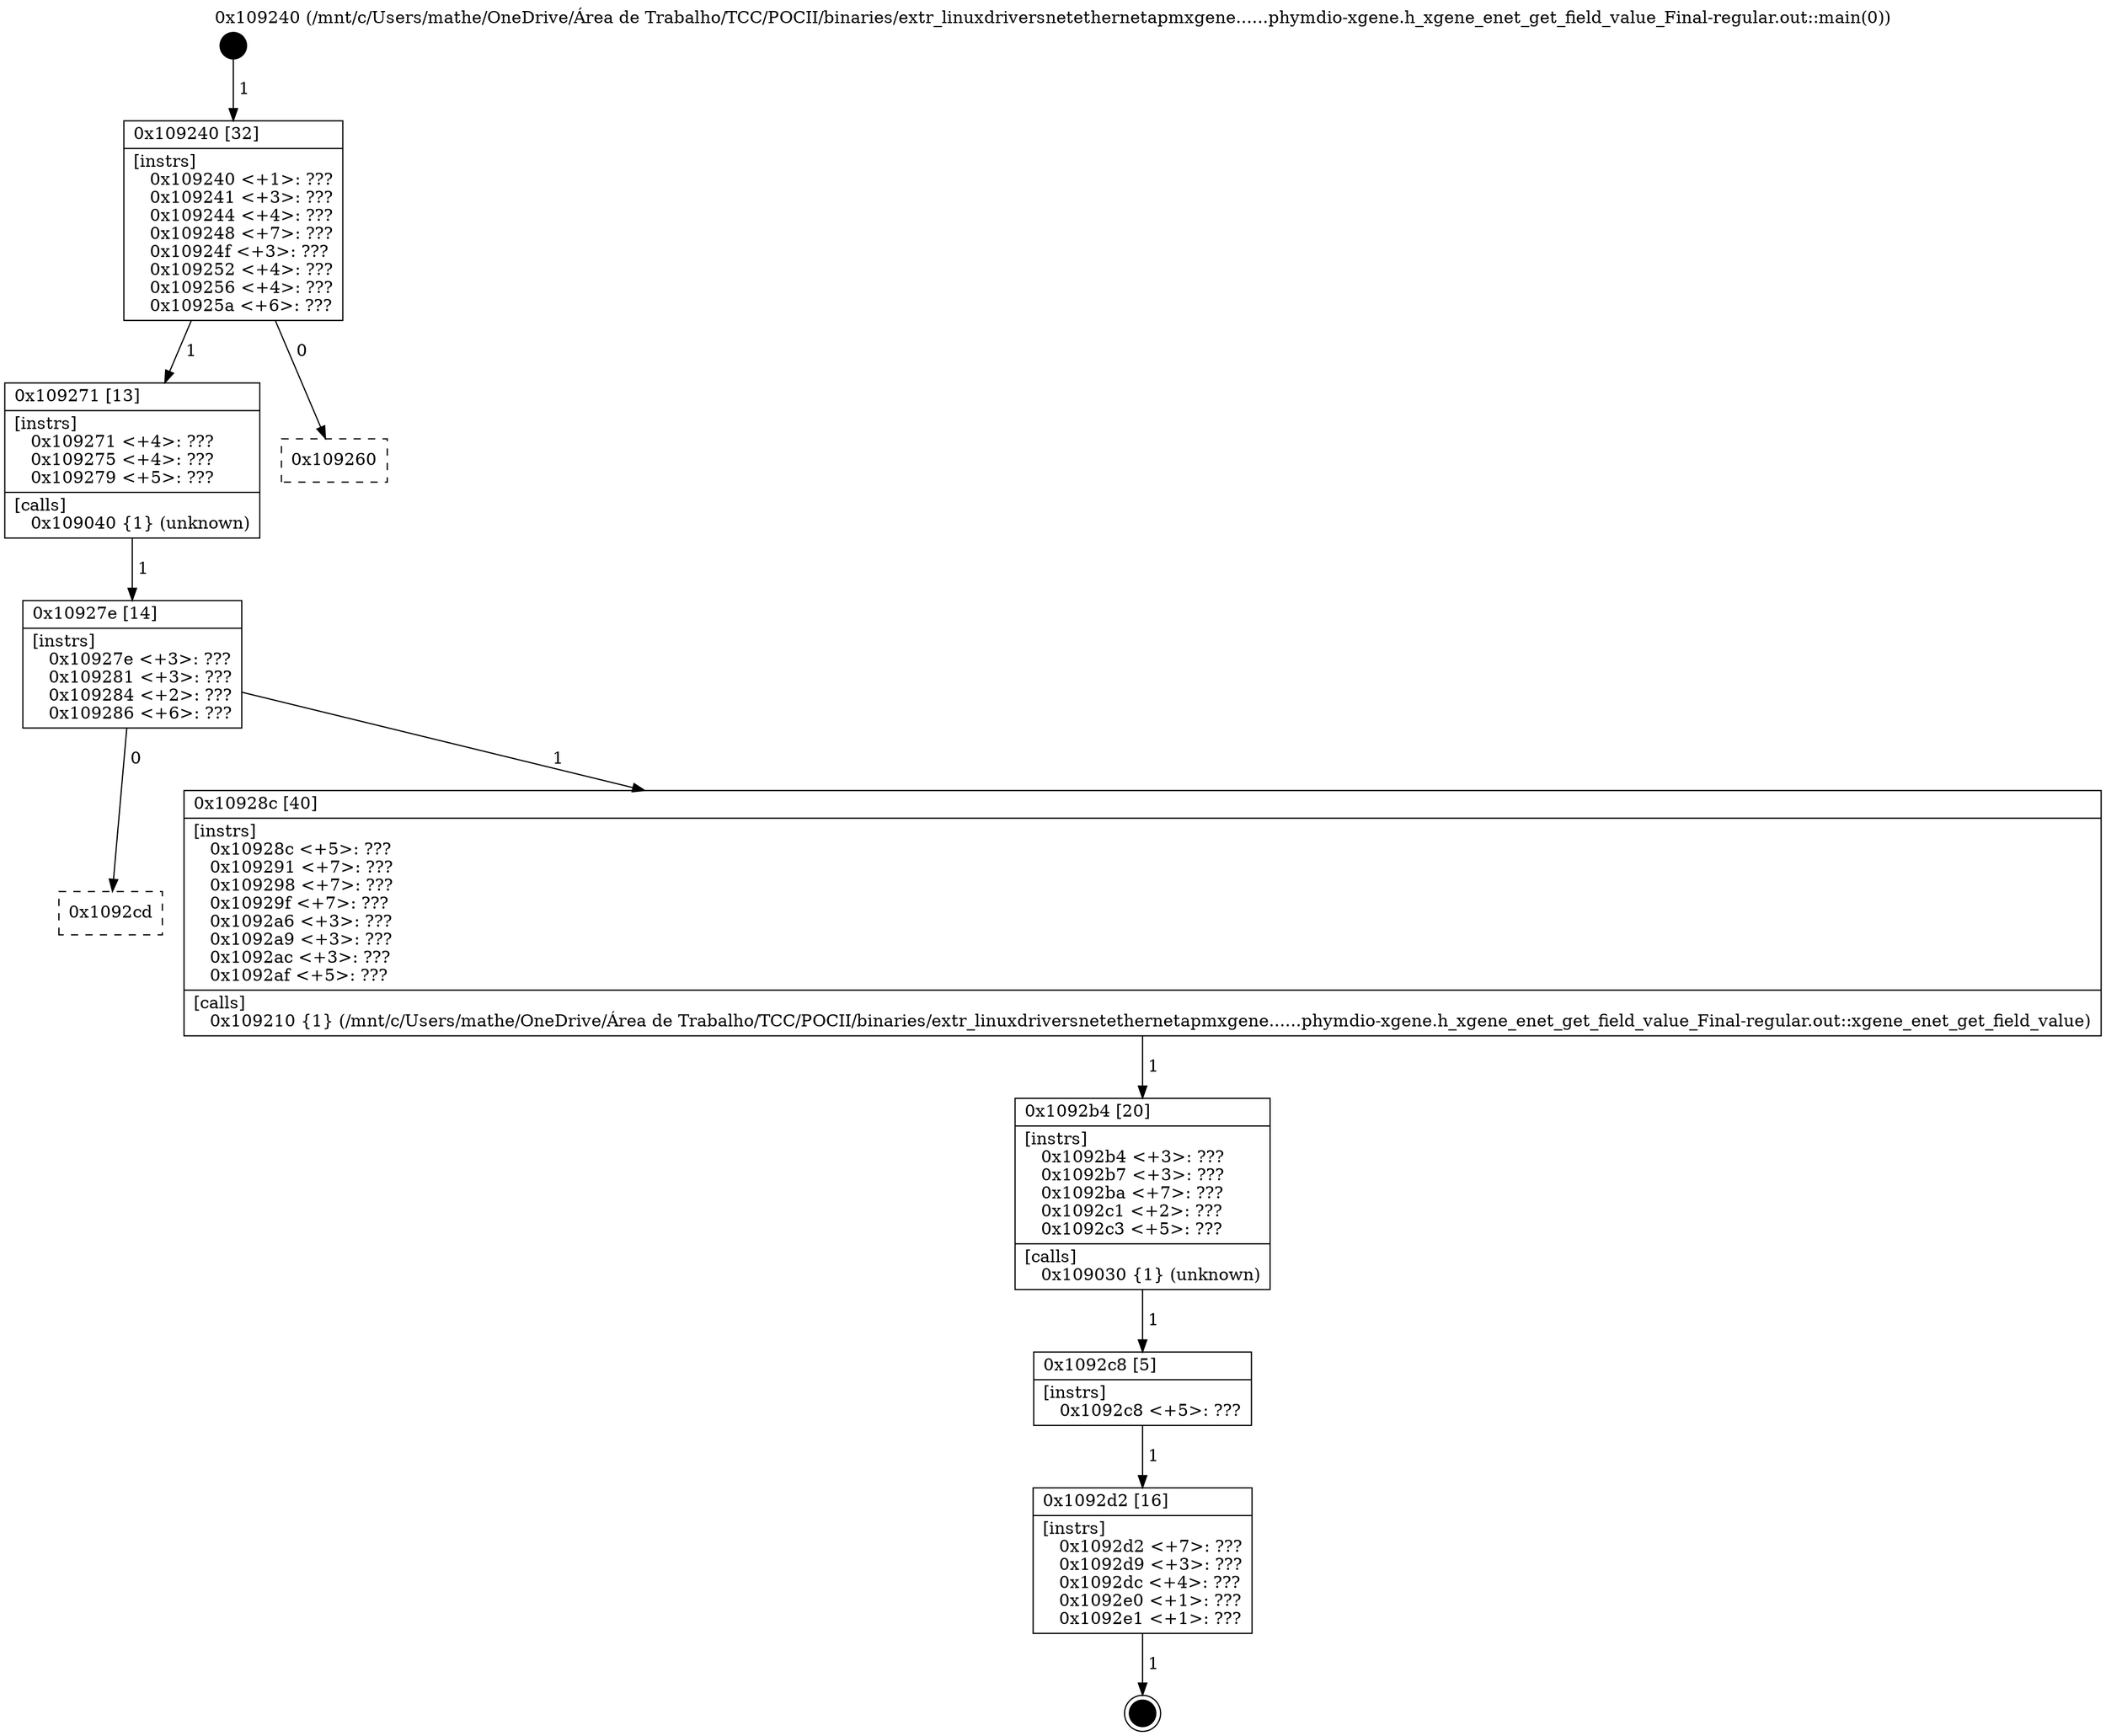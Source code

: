 digraph "0x109240" {
  label = "0x109240 (/mnt/c/Users/mathe/OneDrive/Área de Trabalho/TCC/POCII/binaries/extr_linuxdriversnetethernetapmxgene......phymdio-xgene.h_xgene_enet_get_field_value_Final-regular.out::main(0))"
  labelloc = "t"
  node[shape=record]

  Entry [label="",width=0.3,height=0.3,shape=circle,fillcolor=black,style=filled]
  "0x109240" [label="{
     0x109240 [32]\l
     | [instrs]\l
     &nbsp;&nbsp;0x109240 \<+1\>: ???\l
     &nbsp;&nbsp;0x109241 \<+3\>: ???\l
     &nbsp;&nbsp;0x109244 \<+4\>: ???\l
     &nbsp;&nbsp;0x109248 \<+7\>: ???\l
     &nbsp;&nbsp;0x10924f \<+3\>: ???\l
     &nbsp;&nbsp;0x109252 \<+4\>: ???\l
     &nbsp;&nbsp;0x109256 \<+4\>: ???\l
     &nbsp;&nbsp;0x10925a \<+6\>: ???\l
  }"]
  "0x109271" [label="{
     0x109271 [13]\l
     | [instrs]\l
     &nbsp;&nbsp;0x109271 \<+4\>: ???\l
     &nbsp;&nbsp;0x109275 \<+4\>: ???\l
     &nbsp;&nbsp;0x109279 \<+5\>: ???\l
     | [calls]\l
     &nbsp;&nbsp;0x109040 \{1\} (unknown)\l
  }"]
  "0x109260" [label="{
     0x109260\l
  }", style=dashed]
  "0x10927e" [label="{
     0x10927e [14]\l
     | [instrs]\l
     &nbsp;&nbsp;0x10927e \<+3\>: ???\l
     &nbsp;&nbsp;0x109281 \<+3\>: ???\l
     &nbsp;&nbsp;0x109284 \<+2\>: ???\l
     &nbsp;&nbsp;0x109286 \<+6\>: ???\l
  }"]
  "0x1092cd" [label="{
     0x1092cd\l
  }", style=dashed]
  "0x10928c" [label="{
     0x10928c [40]\l
     | [instrs]\l
     &nbsp;&nbsp;0x10928c \<+5\>: ???\l
     &nbsp;&nbsp;0x109291 \<+7\>: ???\l
     &nbsp;&nbsp;0x109298 \<+7\>: ???\l
     &nbsp;&nbsp;0x10929f \<+7\>: ???\l
     &nbsp;&nbsp;0x1092a6 \<+3\>: ???\l
     &nbsp;&nbsp;0x1092a9 \<+3\>: ???\l
     &nbsp;&nbsp;0x1092ac \<+3\>: ???\l
     &nbsp;&nbsp;0x1092af \<+5\>: ???\l
     | [calls]\l
     &nbsp;&nbsp;0x109210 \{1\} (/mnt/c/Users/mathe/OneDrive/Área de Trabalho/TCC/POCII/binaries/extr_linuxdriversnetethernetapmxgene......phymdio-xgene.h_xgene_enet_get_field_value_Final-regular.out::xgene_enet_get_field_value)\l
  }"]
  Exit [label="",width=0.3,height=0.3,shape=circle,fillcolor=black,style=filled,peripheries=2]
  "0x1092b4" [label="{
     0x1092b4 [20]\l
     | [instrs]\l
     &nbsp;&nbsp;0x1092b4 \<+3\>: ???\l
     &nbsp;&nbsp;0x1092b7 \<+3\>: ???\l
     &nbsp;&nbsp;0x1092ba \<+7\>: ???\l
     &nbsp;&nbsp;0x1092c1 \<+2\>: ???\l
     &nbsp;&nbsp;0x1092c3 \<+5\>: ???\l
     | [calls]\l
     &nbsp;&nbsp;0x109030 \{1\} (unknown)\l
  }"]
  "0x1092c8" [label="{
     0x1092c8 [5]\l
     | [instrs]\l
     &nbsp;&nbsp;0x1092c8 \<+5\>: ???\l
  }"]
  "0x1092d2" [label="{
     0x1092d2 [16]\l
     | [instrs]\l
     &nbsp;&nbsp;0x1092d2 \<+7\>: ???\l
     &nbsp;&nbsp;0x1092d9 \<+3\>: ???\l
     &nbsp;&nbsp;0x1092dc \<+4\>: ???\l
     &nbsp;&nbsp;0x1092e0 \<+1\>: ???\l
     &nbsp;&nbsp;0x1092e1 \<+1\>: ???\l
  }"]
  Entry -> "0x109240" [label=" 1"]
  "0x109240" -> "0x109271" [label=" 1"]
  "0x109240" -> "0x109260" [label=" 0"]
  "0x109271" -> "0x10927e" [label=" 1"]
  "0x10927e" -> "0x1092cd" [label=" 0"]
  "0x10927e" -> "0x10928c" [label=" 1"]
  "0x1092d2" -> Exit [label=" 1"]
  "0x10928c" -> "0x1092b4" [label=" 1"]
  "0x1092b4" -> "0x1092c8" [label=" 1"]
  "0x1092c8" -> "0x1092d2" [label=" 1"]
}
